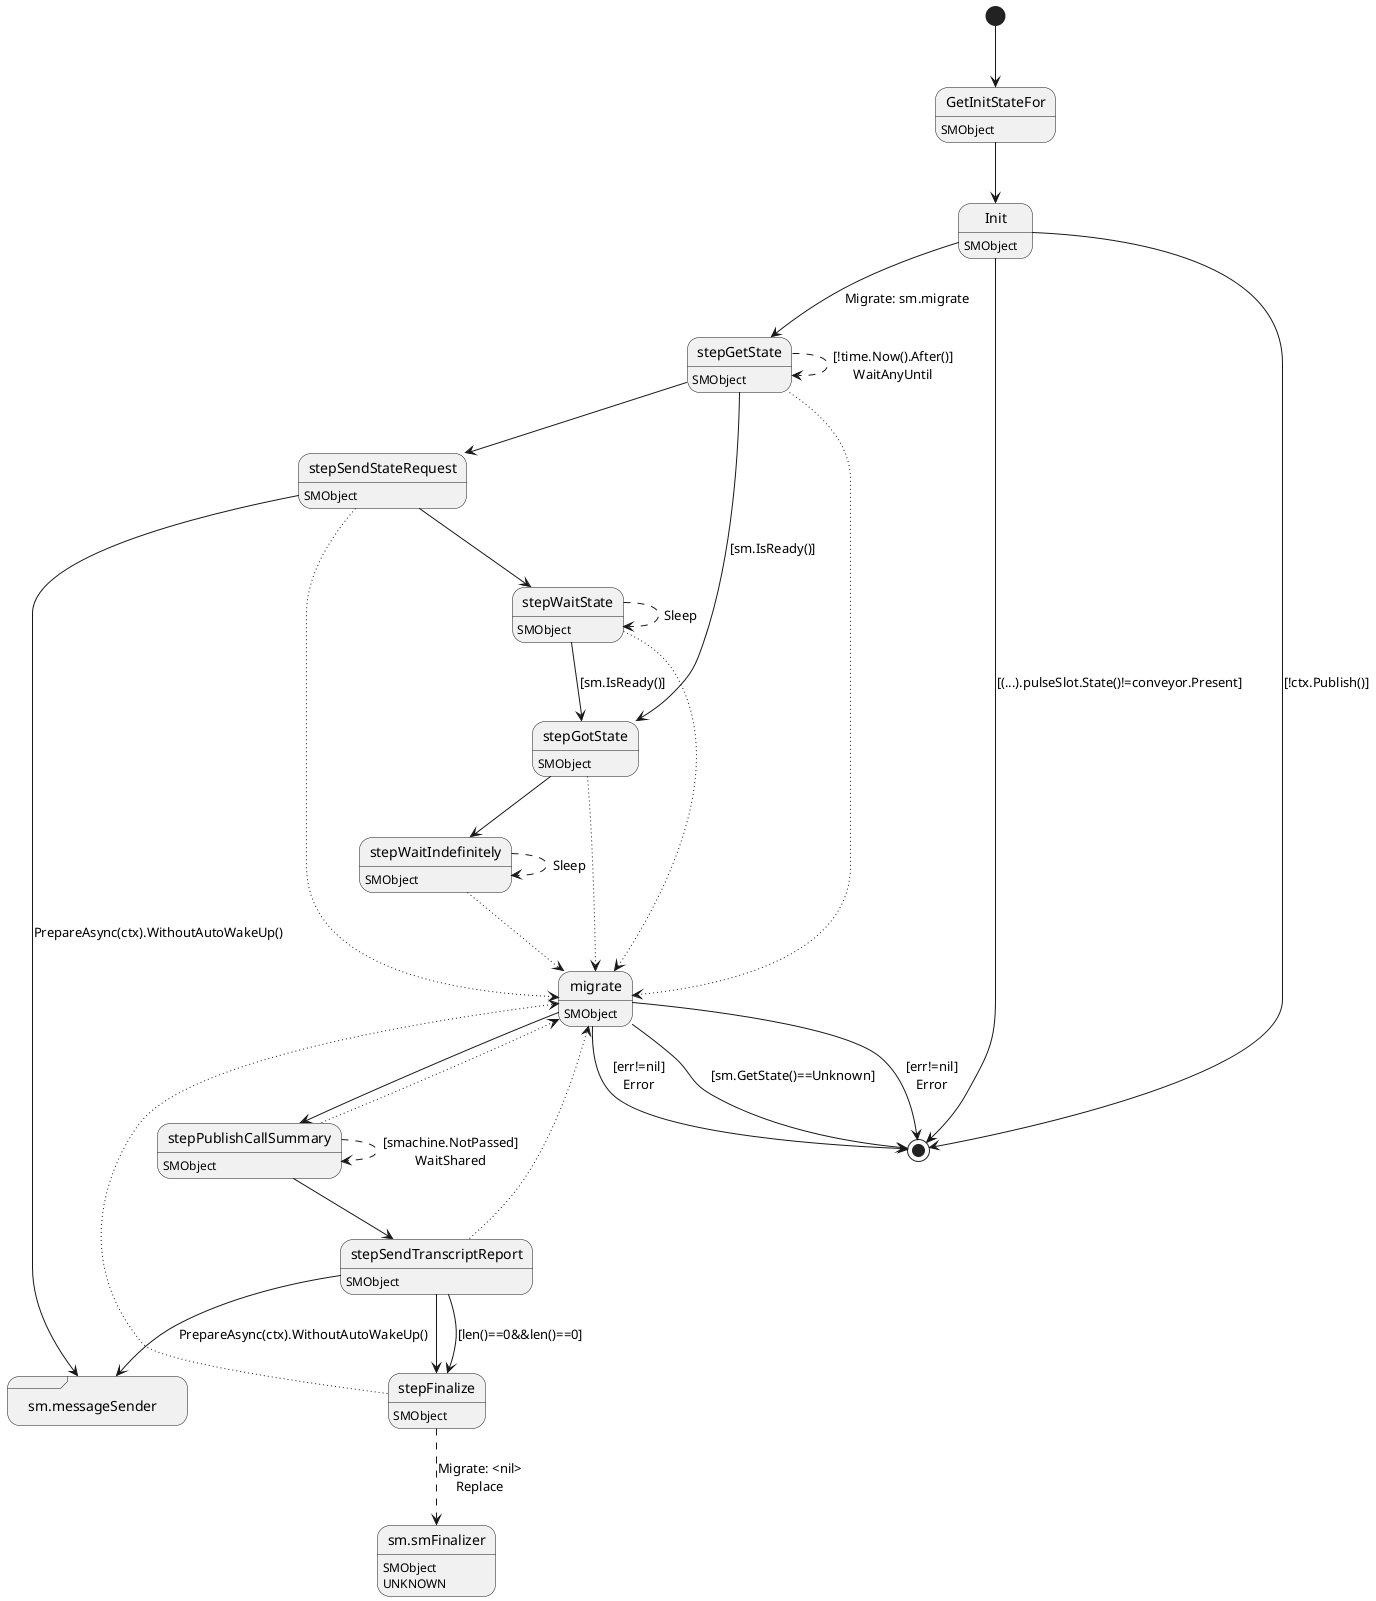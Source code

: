 @startuml
state "GetInitStateFor" as T00_S001
T00_S001 : SMObject
[*] --> T00_S001
T00_S001 --> T00_S002
state "Init" as T00_S002
T00_S002 : SMObject
T00_S002 --> [*] : [(...).pulseSlot.State()!=conveyor.Present]
T00_S002 --> [*] : [!ctx.Publish()]
T00_S002 --> T00_S005 : Migrate: sm.migrate
state "migrate" as T00_S009
T00_S009 : SMObject
T00_S009 --> [*] : [sm.GetState()==Unknown]
T00_S009 --> [*] : [err!=nil]\nError
T00_S009 --> [*] : [err!=nil]\nError
T00_S009 --> T00_S010
state "sm.messageSender" as T00_S004 <<sdlreceive>>
T00_S004 : DUPLICATE
state "stepFinalize" as T00_S012
T00_S012 : SMObject
T00_S012 --[dotted]> T00_S009
state "sm.smFinalizer" as T00_U001
T00_U001 : SMObject
T00_U001 : UNKNOWN 
T00_S012 --[dashed]> T00_U001 : Migrate: <nil>\nReplace
state "stepGetState" as T00_S005
T00_S005 : SMObject
T00_S005 --[dotted]> T00_S009
T00_S005 --> T00_S007 : [sm.IsReady()]
T00_S005 --[dashed]> T00_S005 : [!time.Now().After()]\nWaitAnyUntil
T00_S005 --> T00_S003
state "stepGotState" as T00_S007
T00_S007 : SMObject
T00_S007 --[dotted]> T00_S009
T00_S007 --> T00_S008
state "stepPublishCallSummary" as T00_S010
T00_S010 : SMObject
T00_S010 --[dotted]> T00_S009
T00_S010 --[dashed]> T00_S010 : [smachine.NotPassed]\nWaitShared
T00_S010 --> T00_S011
state "stepSendStateRequest" as T00_S003
T00_S003 : SMObject
T00_S003 --[dotted]> T00_S009
T00_S003 --> T00_S004 : PrepareAsync(ctx).WithoutAutoWakeUp()
T00_S003 --> T00_S006
state "stepSendTranscriptReport" as T00_S011
T00_S011 : SMObject
T00_S011 --[dotted]> T00_S009
T00_S011 --> T00_S012 : [len()==0&&len()==0]
T00_S011 --> T00_S004 : PrepareAsync(ctx).WithoutAutoWakeUp()
T00_S011 --> T00_S012
state "stepWaitIndefinitely" as T00_S008
T00_S008 : SMObject
T00_S008 --[dotted]> T00_S009
T00_S008 --[dashed]> T00_S008 : Sleep
state "stepWaitState" as T00_S006
T00_S006 : SMObject
T00_S006 --[dotted]> T00_S009
T00_S006 --> T00_S007 : [sm.IsReady()]
T00_S006 --[dashed]> T00_S006 : Sleep
@enduml

